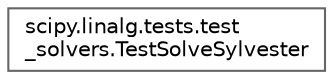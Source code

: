 digraph "Graphical Class Hierarchy"
{
 // LATEX_PDF_SIZE
  bgcolor="transparent";
  edge [fontname=Helvetica,fontsize=10,labelfontname=Helvetica,labelfontsize=10];
  node [fontname=Helvetica,fontsize=10,shape=box,height=0.2,width=0.4];
  rankdir="LR";
  Node0 [id="Node000000",label="scipy.linalg.tests.test\l_solvers.TestSolveSylvester",height=0.2,width=0.4,color="grey40", fillcolor="white", style="filled",URL="$d4/d71/classscipy_1_1linalg_1_1tests_1_1test__solvers_1_1TestSolveSylvester.html",tooltip=" "];
}
